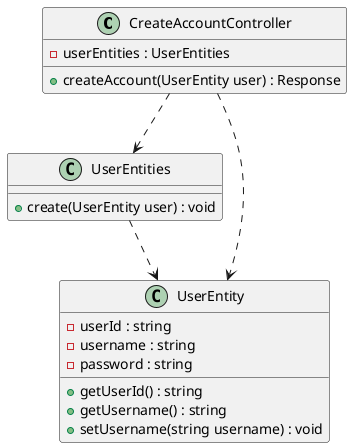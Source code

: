 @startuml

class CreateAccountController
{
    -userEntities : UserEntities
    +createAccount(UserEntity user) : Response
}

class UserEntities
{
    +create(UserEntity user) : void
}

class UserEntity
{
    -userId : string
    -username : string
    -password : string

    +getUserId() : string
    +getUsername() : string
    +setUsername(string username) : void
}

CreateAccountController ..> UserEntities
CreateAccountController ..> UserEntity
UserEntities ..> UserEntity

@enduml